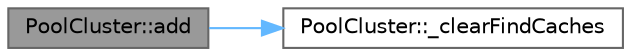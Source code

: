 digraph "PoolCluster::add"
{
 // INTERACTIVE_SVG=YES
 // LATEX_PDF_SIZE
  bgcolor="transparent";
  edge [fontname=Helvetica,fontsize=10,labelfontname=Helvetica,labelfontsize=10];
  node [fontname=Helvetica,fontsize=10,shape=box,height=0.2,width=0.4];
  rankdir="LR";
  Node1 [id="Node000001",label="PoolCluster::add",height=0.2,width=0.4,color="gray40", fillcolor="grey60", style="filled", fontcolor="black",tooltip=" "];
  Node1 -> Node2 [id="edge2_Node000001_Node000002",color="steelblue1",style="solid",tooltip=" "];
  Node2 [id="Node000002",label="PoolCluster::_clearFindCaches",height=0.2,width=0.4,color="grey40", fillcolor="white", style="filled",URL="$d7/dc8/a00808_af56213d3ddb190a85d79706af6dcbf7d.html#af56213d3ddb190a85d79706af6dcbf7d",tooltip=" "];
}
